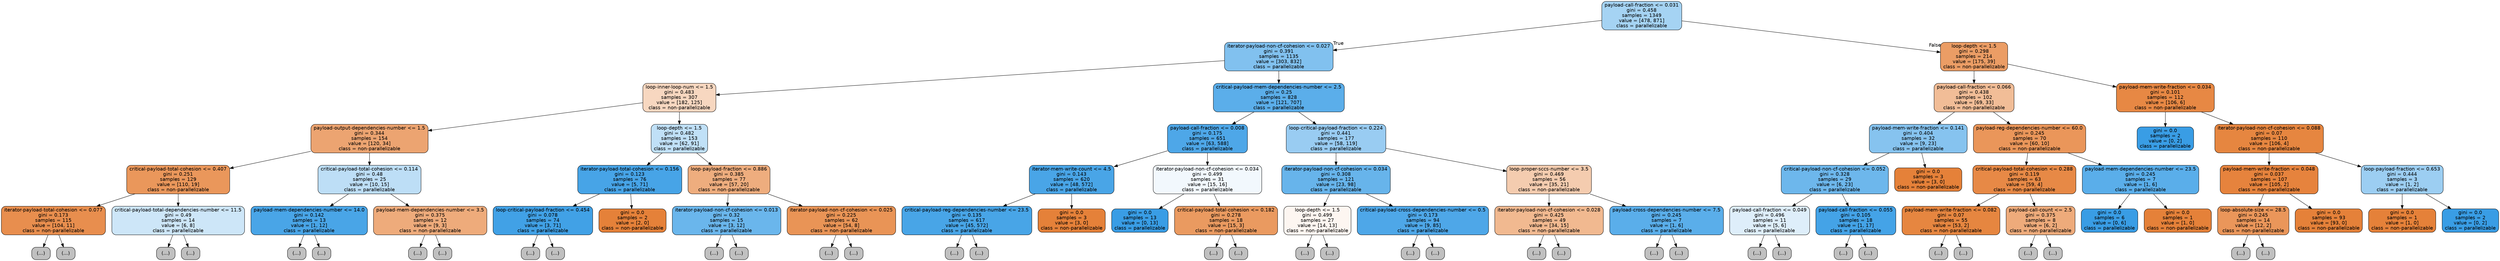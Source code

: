 digraph Tree {
node [shape=box, style="filled, rounded", color="black", fontname=helvetica] ;
edge [fontname=helvetica] ;
0 [label="payload-call-fraction <= 0.031\ngini = 0.458\nsamples = 1349\nvalue = [478, 871]\nclass = parallelizable", fillcolor="#399de573"] ;
1 [label="iterator-payload-non-cf-cohesion <= 0.027\ngini = 0.391\nsamples = 1135\nvalue = [303, 832]\nclass = parallelizable", fillcolor="#399de5a2"] ;
0 -> 1 [labeldistance=2.5, labelangle=45, headlabel="True"] ;
2 [label="loop-inner-loop-num <= 1.5\ngini = 0.483\nsamples = 307\nvalue = [182, 125]\nclass = non-parallelizable", fillcolor="#e5813950"] ;
1 -> 2 ;
3 [label="payload-output-dependencies-number <= 1.5\ngini = 0.344\nsamples = 154\nvalue = [120, 34]\nclass = non-parallelizable", fillcolor="#e58139b7"] ;
2 -> 3 ;
4 [label="critical-payload-total-cohesion <= 0.407\ngini = 0.251\nsamples = 129\nvalue = [110, 19]\nclass = non-parallelizable", fillcolor="#e58139d3"] ;
3 -> 4 ;
5 [label="iterator-payload-total-cohesion <= 0.077\ngini = 0.173\nsamples = 115\nvalue = [104, 11]\nclass = non-parallelizable", fillcolor="#e58139e4"] ;
4 -> 5 ;
6 [label="(...)", fillcolor="#C0C0C0"] ;
5 -> 6 ;
15 [label="(...)", fillcolor="#C0C0C0"] ;
5 -> 15 ;
26 [label="critical-payload-total-dependencies-number <= 11.5\ngini = 0.49\nsamples = 14\nvalue = [6, 8]\nclass = parallelizable", fillcolor="#399de540"] ;
4 -> 26 ;
27 [label="(...)", fillcolor="#C0C0C0"] ;
26 -> 27 ;
30 [label="(...)", fillcolor="#C0C0C0"] ;
26 -> 30 ;
31 [label="critical-payload-total-cohesion <= 0.114\ngini = 0.48\nsamples = 25\nvalue = [10, 15]\nclass = parallelizable", fillcolor="#399de555"] ;
3 -> 31 ;
32 [label="payload-mem-dependencies-number <= 14.0\ngini = 0.142\nsamples = 13\nvalue = [1, 12]\nclass = parallelizable", fillcolor="#399de5ea"] ;
31 -> 32 ;
33 [label="(...)", fillcolor="#C0C0C0"] ;
32 -> 33 ;
34 [label="(...)", fillcolor="#C0C0C0"] ;
32 -> 34 ;
35 [label="payload-mem-dependencies-number <= 3.5\ngini = 0.375\nsamples = 12\nvalue = [9, 3]\nclass = non-parallelizable", fillcolor="#e58139aa"] ;
31 -> 35 ;
36 [label="(...)", fillcolor="#C0C0C0"] ;
35 -> 36 ;
37 [label="(...)", fillcolor="#C0C0C0"] ;
35 -> 37 ;
38 [label="loop-depth <= 1.5\ngini = 0.482\nsamples = 153\nvalue = [62, 91]\nclass = parallelizable", fillcolor="#399de551"] ;
2 -> 38 ;
39 [label="iterator-payload-total-cohesion <= 0.156\ngini = 0.123\nsamples = 76\nvalue = [5, 71]\nclass = parallelizable", fillcolor="#399de5ed"] ;
38 -> 39 ;
40 [label="loop-critical-payload-fraction <= 0.454\ngini = 0.078\nsamples = 74\nvalue = [3, 71]\nclass = parallelizable", fillcolor="#399de5f4"] ;
39 -> 40 ;
41 [label="(...)", fillcolor="#C0C0C0"] ;
40 -> 41 ;
46 [label="(...)", fillcolor="#C0C0C0"] ;
40 -> 46 ;
49 [label="gini = 0.0\nsamples = 2\nvalue = [2, 0]\nclass = non-parallelizable", fillcolor="#e58139ff"] ;
39 -> 49 ;
50 [label="loop-payload-fraction <= 0.886\ngini = 0.385\nsamples = 77\nvalue = [57, 20]\nclass = non-parallelizable", fillcolor="#e58139a6"] ;
38 -> 50 ;
51 [label="iterator-payload-non-cf-cohesion <= 0.013\ngini = 0.32\nsamples = 15\nvalue = [3, 12]\nclass = parallelizable", fillcolor="#399de5bf"] ;
50 -> 51 ;
52 [label="(...)", fillcolor="#C0C0C0"] ;
51 -> 52 ;
53 [label="(...)", fillcolor="#C0C0C0"] ;
51 -> 53 ;
58 [label="iterator-payload-non-cf-cohesion <= 0.025\ngini = 0.225\nsamples = 62\nvalue = [54, 8]\nclass = non-parallelizable", fillcolor="#e58139d9"] ;
50 -> 58 ;
59 [label="(...)", fillcolor="#C0C0C0"] ;
58 -> 59 ;
72 [label="(...)", fillcolor="#C0C0C0"] ;
58 -> 72 ;
75 [label="critical-payload-mem-dependencies-number <= 2.5\ngini = 0.25\nsamples = 828\nvalue = [121, 707]\nclass = parallelizable", fillcolor="#399de5d3"] ;
1 -> 75 ;
76 [label="payload-call-fraction <= 0.008\ngini = 0.175\nsamples = 651\nvalue = [63, 588]\nclass = parallelizable", fillcolor="#399de5e4"] ;
75 -> 76 ;
77 [label="iterator-mem-write-count <= 4.5\ngini = 0.143\nsamples = 620\nvalue = [48, 572]\nclass = parallelizable", fillcolor="#399de5ea"] ;
76 -> 77 ;
78 [label="critical-payload-reg-dependencies-number <= 23.5\ngini = 0.135\nsamples = 617\nvalue = [45, 572]\nclass = parallelizable", fillcolor="#399de5eb"] ;
77 -> 78 ;
79 [label="(...)", fillcolor="#C0C0C0"] ;
78 -> 79 ;
166 [label="(...)", fillcolor="#C0C0C0"] ;
78 -> 166 ;
167 [label="gini = 0.0\nsamples = 3\nvalue = [3, 0]\nclass = non-parallelizable", fillcolor="#e58139ff"] ;
77 -> 167 ;
168 [label="iterator-payload-non-cf-cohesion <= 0.034\ngini = 0.499\nsamples = 31\nvalue = [15, 16]\nclass = parallelizable", fillcolor="#399de510"] ;
76 -> 168 ;
169 [label="gini = 0.0\nsamples = 13\nvalue = [0, 13]\nclass = parallelizable", fillcolor="#399de5ff"] ;
168 -> 169 ;
170 [label="critical-payload-total-cohesion <= 0.182\ngini = 0.278\nsamples = 18\nvalue = [15, 3]\nclass = non-parallelizable", fillcolor="#e58139cc"] ;
168 -> 170 ;
171 [label="(...)", fillcolor="#C0C0C0"] ;
170 -> 171 ;
172 [label="(...)", fillcolor="#C0C0C0"] ;
170 -> 172 ;
175 [label="loop-critical-payload-fraction <= 0.224\ngini = 0.441\nsamples = 177\nvalue = [58, 119]\nclass = parallelizable", fillcolor="#399de583"] ;
75 -> 175 ;
176 [label="iterator-payload-non-cf-cohesion <= 0.034\ngini = 0.308\nsamples = 121\nvalue = [23, 98]\nclass = parallelizable", fillcolor="#399de5c3"] ;
175 -> 176 ;
177 [label="loop-depth <= 1.5\ngini = 0.499\nsamples = 27\nvalue = [14, 13]\nclass = non-parallelizable", fillcolor="#e5813912"] ;
176 -> 177 ;
178 [label="(...)", fillcolor="#C0C0C0"] ;
177 -> 178 ;
181 [label="(...)", fillcolor="#C0C0C0"] ;
177 -> 181 ;
186 [label="critical-payload-cross-dependencies-number <= 0.5\ngini = 0.173\nsamples = 94\nvalue = [9, 85]\nclass = parallelizable", fillcolor="#399de5e4"] ;
176 -> 186 ;
187 [label="(...)", fillcolor="#C0C0C0"] ;
186 -> 187 ;
200 [label="(...)", fillcolor="#C0C0C0"] ;
186 -> 200 ;
203 [label="loop-proper-sccs-number <= 3.5\ngini = 0.469\nsamples = 56\nvalue = [35, 21]\nclass = non-parallelizable", fillcolor="#e5813966"] ;
175 -> 203 ;
204 [label="iterator-payload-non-cf-cohesion <= 0.028\ngini = 0.425\nsamples = 49\nvalue = [34, 15]\nclass = non-parallelizable", fillcolor="#e581398e"] ;
203 -> 204 ;
205 [label="(...)", fillcolor="#C0C0C0"] ;
204 -> 205 ;
206 [label="(...)", fillcolor="#C0C0C0"] ;
204 -> 206 ;
227 [label="payload-cross-dependencies-number <= 7.5\ngini = 0.245\nsamples = 7\nvalue = [1, 6]\nclass = parallelizable", fillcolor="#399de5d4"] ;
203 -> 227 ;
228 [label="(...)", fillcolor="#C0C0C0"] ;
227 -> 228 ;
229 [label="(...)", fillcolor="#C0C0C0"] ;
227 -> 229 ;
230 [label="loop-depth <= 1.5\ngini = 0.298\nsamples = 214\nvalue = [175, 39]\nclass = non-parallelizable", fillcolor="#e58139c6"] ;
0 -> 230 [labeldistance=2.5, labelangle=-45, headlabel="False"] ;
231 [label="payload-call-fraction <= 0.066\ngini = 0.438\nsamples = 102\nvalue = [69, 33]\nclass = non-parallelizable", fillcolor="#e5813985"] ;
230 -> 231 ;
232 [label="payload-mem-write-fraction <= 0.141\ngini = 0.404\nsamples = 32\nvalue = [9, 23]\nclass = parallelizable", fillcolor="#399de59b"] ;
231 -> 232 ;
233 [label="critical-payload-non-cf-cohesion <= 0.052\ngini = 0.328\nsamples = 29\nvalue = [6, 23]\nclass = parallelizable", fillcolor="#399de5bc"] ;
232 -> 233 ;
234 [label="payload-call-fraction <= 0.049\ngini = 0.496\nsamples = 11\nvalue = [5, 6]\nclass = parallelizable", fillcolor="#399de52a"] ;
233 -> 234 ;
235 [label="(...)", fillcolor="#C0C0C0"] ;
234 -> 235 ;
240 [label="(...)", fillcolor="#C0C0C0"] ;
234 -> 240 ;
241 [label="payload-call-fraction <= 0.055\ngini = 0.105\nsamples = 18\nvalue = [1, 17]\nclass = parallelizable", fillcolor="#399de5f0"] ;
233 -> 241 ;
242 [label="(...)", fillcolor="#C0C0C0"] ;
241 -> 242 ;
243 [label="(...)", fillcolor="#C0C0C0"] ;
241 -> 243 ;
246 [label="gini = 0.0\nsamples = 3\nvalue = [3, 0]\nclass = non-parallelizable", fillcolor="#e58139ff"] ;
232 -> 246 ;
247 [label="payload-reg-dependencies-number <= 60.0\ngini = 0.245\nsamples = 70\nvalue = [60, 10]\nclass = non-parallelizable", fillcolor="#e58139d4"] ;
231 -> 247 ;
248 [label="critical-payload-total-cohesion <= 0.288\ngini = 0.119\nsamples = 63\nvalue = [59, 4]\nclass = non-parallelizable", fillcolor="#e58139ee"] ;
247 -> 248 ;
249 [label="payload-mem-write-fraction <= 0.082\ngini = 0.07\nsamples = 55\nvalue = [53, 2]\nclass = non-parallelizable", fillcolor="#e58139f5"] ;
248 -> 249 ;
250 [label="(...)", fillcolor="#C0C0C0"] ;
249 -> 250 ;
253 [label="(...)", fillcolor="#C0C0C0"] ;
249 -> 253 ;
258 [label="payload-call-count <= 2.5\ngini = 0.375\nsamples = 8\nvalue = [6, 2]\nclass = non-parallelizable", fillcolor="#e58139aa"] ;
248 -> 258 ;
259 [label="(...)", fillcolor="#C0C0C0"] ;
258 -> 259 ;
260 [label="(...)", fillcolor="#C0C0C0"] ;
258 -> 260 ;
261 [label="payload-mem-dependencies-number <= 23.5\ngini = 0.245\nsamples = 7\nvalue = [1, 6]\nclass = parallelizable", fillcolor="#399de5d4"] ;
247 -> 261 ;
262 [label="gini = 0.0\nsamples = 6\nvalue = [0, 6]\nclass = parallelizable", fillcolor="#399de5ff"] ;
261 -> 262 ;
263 [label="gini = 0.0\nsamples = 1\nvalue = [1, 0]\nclass = non-parallelizable", fillcolor="#e58139ff"] ;
261 -> 263 ;
264 [label="payload-mem-write-fraction <= 0.034\ngini = 0.101\nsamples = 112\nvalue = [106, 6]\nclass = non-parallelizable", fillcolor="#e58139f1"] ;
230 -> 264 ;
265 [label="gini = 0.0\nsamples = 2\nvalue = [0, 2]\nclass = parallelizable", fillcolor="#399de5ff"] ;
264 -> 265 ;
266 [label="iterator-payload-non-cf-cohesion <= 0.088\ngini = 0.07\nsamples = 110\nvalue = [106, 4]\nclass = non-parallelizable", fillcolor="#e58139f5"] ;
264 -> 266 ;
267 [label="payload-mem-write-fraction <= 0.048\ngini = 0.037\nsamples = 107\nvalue = [105, 2]\nclass = non-parallelizable", fillcolor="#e58139fa"] ;
266 -> 267 ;
268 [label="loop-absolute-size <= 28.5\ngini = 0.245\nsamples = 14\nvalue = [12, 2]\nclass = non-parallelizable", fillcolor="#e58139d4"] ;
267 -> 268 ;
269 [label="(...)", fillcolor="#C0C0C0"] ;
268 -> 269 ;
270 [label="(...)", fillcolor="#C0C0C0"] ;
268 -> 270 ;
271 [label="gini = 0.0\nsamples = 93\nvalue = [93, 0]\nclass = non-parallelizable", fillcolor="#e58139ff"] ;
267 -> 271 ;
272 [label="loop-payload-fraction <= 0.653\ngini = 0.444\nsamples = 3\nvalue = [1, 2]\nclass = parallelizable", fillcolor="#399de57f"] ;
266 -> 272 ;
273 [label="gini = 0.0\nsamples = 1\nvalue = [1, 0]\nclass = non-parallelizable", fillcolor="#e58139ff"] ;
272 -> 273 ;
274 [label="gini = 0.0\nsamples = 2\nvalue = [0, 2]\nclass = parallelizable", fillcolor="#399de5ff"] ;
272 -> 274 ;
}